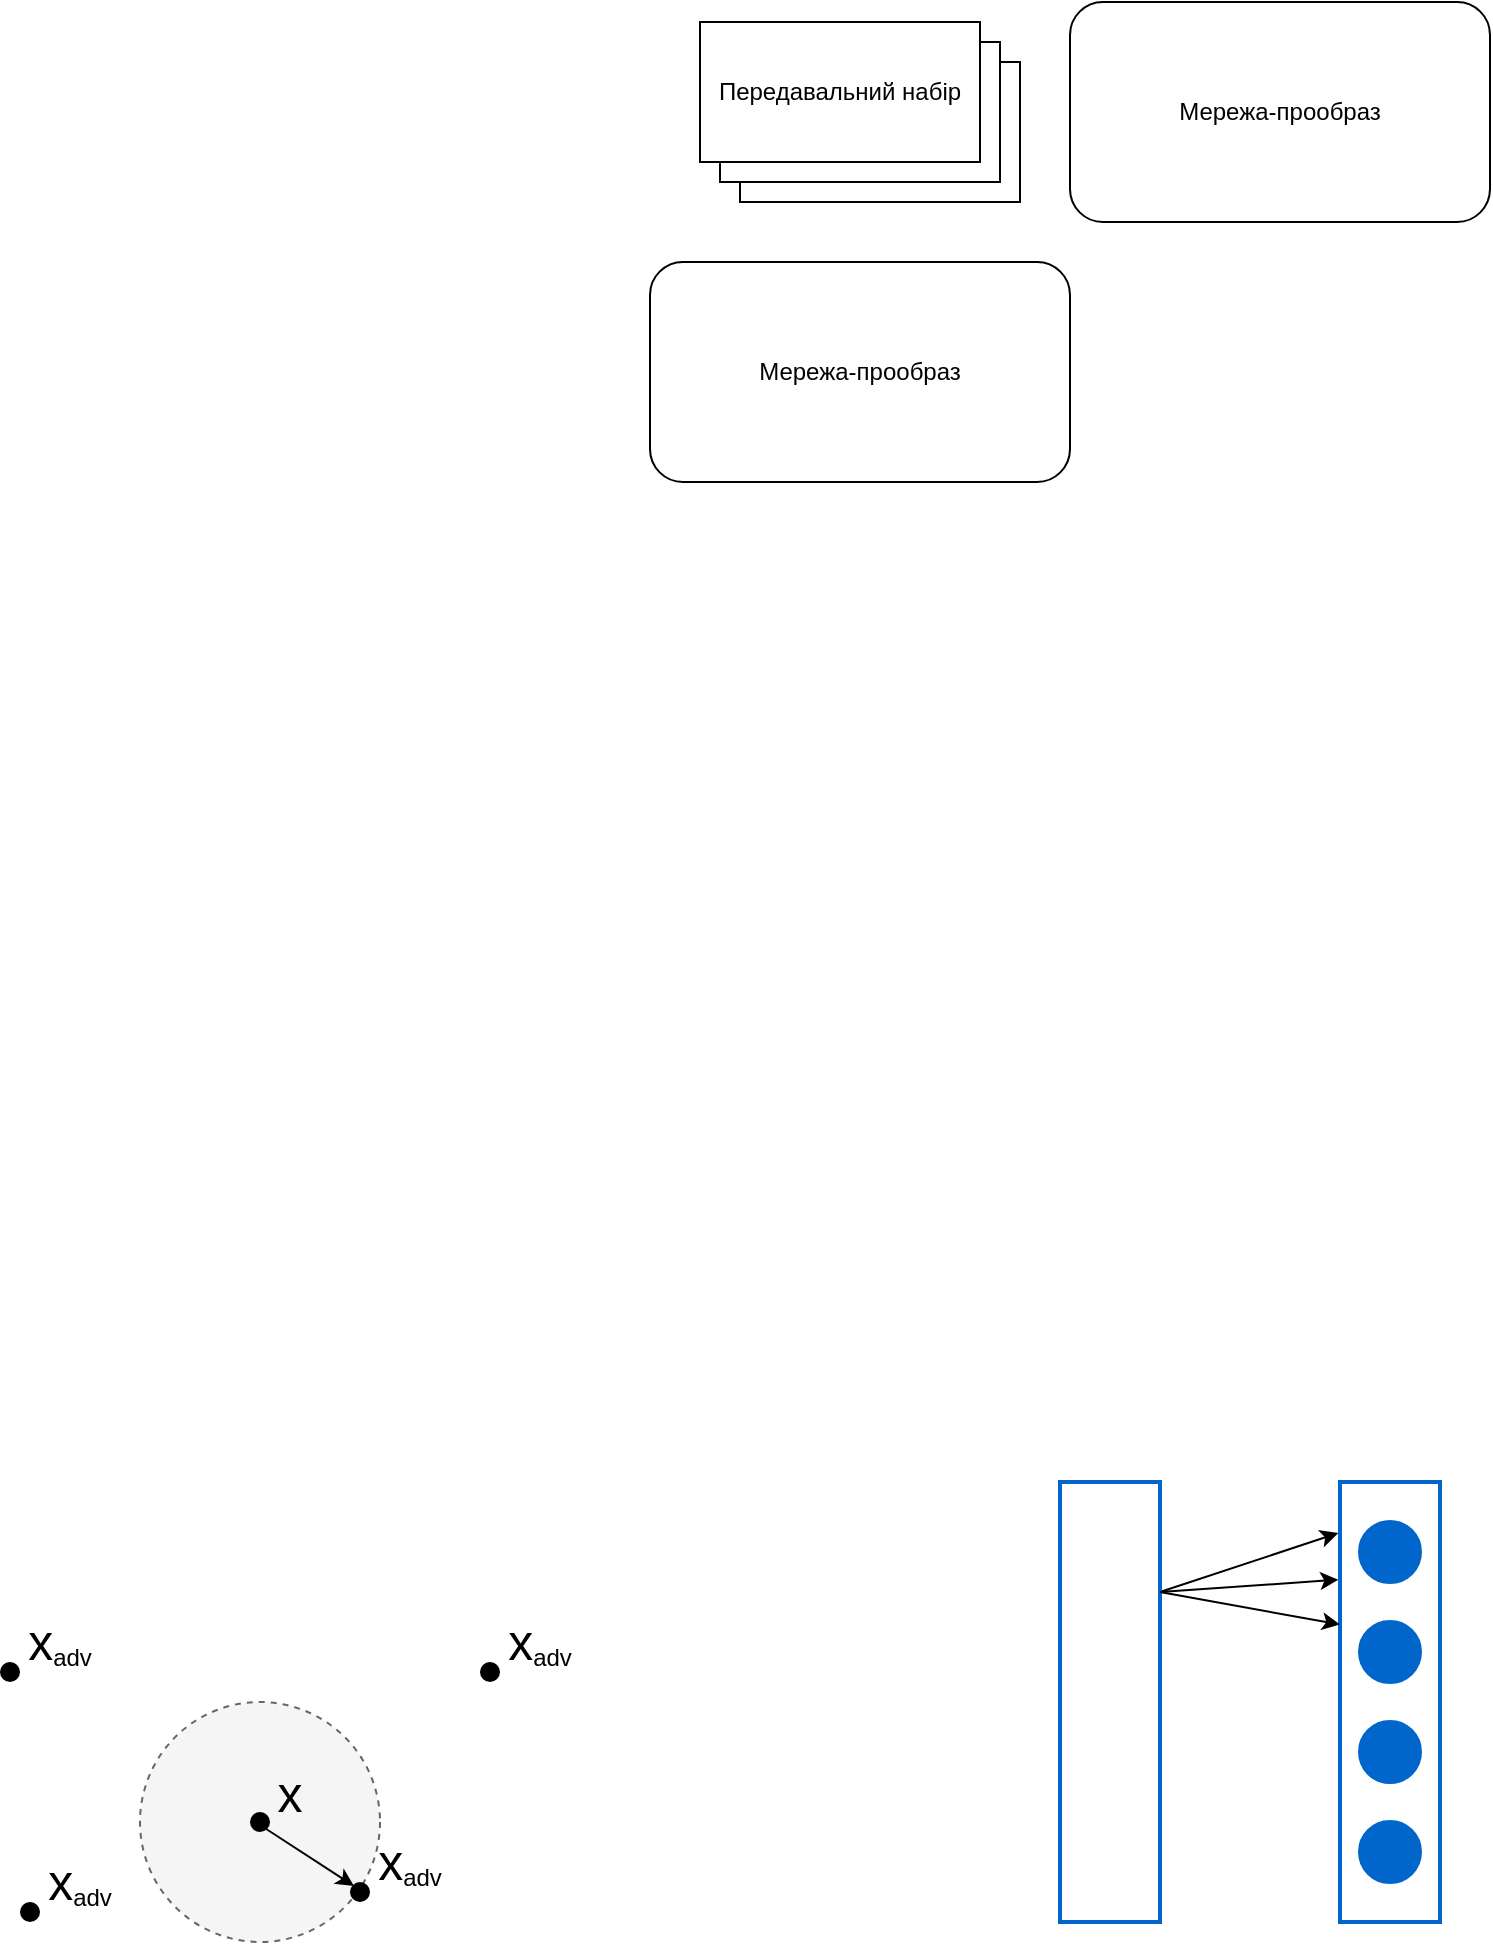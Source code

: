 <mxfile version="14.4.3" type="device"><diagram id="c5m-QcGrFsNn3pv_Anit" name="Page-1"><mxGraphModel dx="2620" dy="1647" grid="1" gridSize="10" guides="1" tooltips="1" connect="1" arrows="1" fold="1" page="1" pageScale="1" pageWidth="850" pageHeight="1100" math="0" shadow="0"><root><mxCell id="0"/><mxCell id="1" parent="0"/><mxCell id="4KWORVi6n_GHFt5preJx-3" value="" style="ellipse;whiteSpace=wrap;html=1;aspect=fixed;strokeWidth=1;fillColor=#f5f5f5;dashed=1;strokeColor=#666666;fontColor=#333333;" parent="1" vertex="1"><mxGeometry x="100" y="950" width="120" height="120" as="geometry"/></mxCell><mxCell id="4KWORVi6n_GHFt5preJx-8" value="" style="group" parent="1" vertex="1" connectable="0"><mxGeometry x="155" y="985" width="40" height="30" as="geometry"/></mxCell><mxCell id="4KWORVi6n_GHFt5preJx-4" value="" style="shape=ellipse;strokeColor=none;html=1;fillColor=#000000;" parent="4KWORVi6n_GHFt5preJx-8" vertex="1"><mxGeometry y="20" width="10" height="10" as="geometry"/></mxCell><mxCell id="4KWORVi6n_GHFt5preJx-7" value="&lt;font size=&quot;1&quot;&gt;&lt;span style=&quot;font-size: 25px&quot;&gt;x&lt;/span&gt;&lt;/font&gt;" style="text;html=1;strokeColor=none;fillColor=none;align=center;verticalAlign=middle;whiteSpace=wrap;rounded=0;strokeWidth=2;" parent="4KWORVi6n_GHFt5preJx-8" vertex="1"><mxGeometry width="40" height="20" as="geometry"/></mxCell><mxCell id="4KWORVi6n_GHFt5preJx-33" value="" style="group" parent="1" vertex="1" connectable="0"><mxGeometry x="30" y="910" width="50" height="30" as="geometry"/></mxCell><mxCell id="4KWORVi6n_GHFt5preJx-23" value="" style="group" parent="4KWORVi6n_GHFt5preJx-33" vertex="1" connectable="0"><mxGeometry x="10" width="40" height="30" as="geometry"/></mxCell><mxCell id="4KWORVi6n_GHFt5preJx-25" value="&lt;font size=&quot;1&quot;&gt;&lt;span style=&quot;font-size: 25px&quot;&gt;x&lt;/span&gt;&lt;sub&gt;&lt;font style=&quot;font-size: 12px&quot;&gt;adv&lt;/font&gt;&lt;/sub&gt;&lt;/font&gt;" style="text;html=1;strokeColor=none;fillColor=none;align=center;verticalAlign=middle;whiteSpace=wrap;rounded=0;strokeWidth=2;" parent="4KWORVi6n_GHFt5preJx-23" vertex="1"><mxGeometry width="40" height="20" as="geometry"/></mxCell><mxCell id="4KWORVi6n_GHFt5preJx-24" value="" style="shape=ellipse;strokeColor=none;html=1;fillColor=#000000;" parent="4KWORVi6n_GHFt5preJx-33" vertex="1"><mxGeometry y="20" width="10" height="10" as="geometry"/></mxCell><mxCell id="4KWORVi6n_GHFt5preJx-39" value="" style="group" parent="1" vertex="1" connectable="0"><mxGeometry x="205" y="1020" width="50" height="30" as="geometry"/></mxCell><mxCell id="4KWORVi6n_GHFt5preJx-40" value="" style="group" parent="4KWORVi6n_GHFt5preJx-39" vertex="1" connectable="0"><mxGeometry x="10" width="40" height="30" as="geometry"/></mxCell><mxCell id="4KWORVi6n_GHFt5preJx-41" value="&lt;font size=&quot;1&quot;&gt;&lt;span style=&quot;font-size: 25px&quot;&gt;x&lt;/span&gt;&lt;sub&gt;&lt;font style=&quot;font-size: 12px&quot;&gt;adv&lt;/font&gt;&lt;/sub&gt;&lt;/font&gt;" style="text;html=1;strokeColor=none;fillColor=none;align=center;verticalAlign=middle;whiteSpace=wrap;rounded=0;strokeWidth=2;" parent="4KWORVi6n_GHFt5preJx-40" vertex="1"><mxGeometry width="40" height="20" as="geometry"/></mxCell><mxCell id="4KWORVi6n_GHFt5preJx-42" value="" style="shape=ellipse;strokeColor=none;html=1;fillColor=#000000;" parent="4KWORVi6n_GHFt5preJx-39" vertex="1"><mxGeometry y="20" width="10" height="10" as="geometry"/></mxCell><mxCell id="4KWORVi6n_GHFt5preJx-49" value="" style="group" parent="1" vertex="1" connectable="0"><mxGeometry x="270" y="910" width="50" height="30" as="geometry"/></mxCell><mxCell id="4KWORVi6n_GHFt5preJx-50" value="" style="group" parent="4KWORVi6n_GHFt5preJx-49" vertex="1" connectable="0"><mxGeometry x="10" width="40" height="30" as="geometry"/></mxCell><mxCell id="4KWORVi6n_GHFt5preJx-51" value="&lt;font size=&quot;1&quot;&gt;&lt;span style=&quot;font-size: 25px&quot;&gt;x&lt;/span&gt;&lt;sub&gt;&lt;font style=&quot;font-size: 12px&quot;&gt;adv&lt;/font&gt;&lt;/sub&gt;&lt;/font&gt;" style="text;html=1;strokeColor=none;fillColor=none;align=center;verticalAlign=middle;whiteSpace=wrap;rounded=0;strokeWidth=2;" parent="4KWORVi6n_GHFt5preJx-50" vertex="1"><mxGeometry width="40" height="20" as="geometry"/></mxCell><mxCell id="4KWORVi6n_GHFt5preJx-52" value="" style="shape=ellipse;strokeColor=none;html=1;fillColor=#000000;" parent="4KWORVi6n_GHFt5preJx-49" vertex="1"><mxGeometry y="20" width="10" height="10" as="geometry"/></mxCell><mxCell id="4KWORVi6n_GHFt5preJx-53" value="" style="group" parent="1" vertex="1" connectable="0"><mxGeometry x="40" y="1030" width="50" height="30" as="geometry"/></mxCell><mxCell id="4KWORVi6n_GHFt5preJx-54" value="" style="group" parent="4KWORVi6n_GHFt5preJx-53" vertex="1" connectable="0"><mxGeometry x="10" width="40" height="30" as="geometry"/></mxCell><mxCell id="4KWORVi6n_GHFt5preJx-55" value="&lt;font size=&quot;1&quot;&gt;&lt;span style=&quot;font-size: 25px&quot;&gt;x&lt;/span&gt;&lt;sub&gt;&lt;font style=&quot;font-size: 12px&quot;&gt;adv&lt;/font&gt;&lt;/sub&gt;&lt;/font&gt;" style="text;html=1;strokeColor=none;fillColor=none;align=center;verticalAlign=middle;whiteSpace=wrap;rounded=0;strokeWidth=2;" parent="4KWORVi6n_GHFt5preJx-54" vertex="1"><mxGeometry width="40" height="20" as="geometry"/></mxCell><mxCell id="4KWORVi6n_GHFt5preJx-56" value="" style="shape=ellipse;strokeColor=none;html=1;fillColor=#000000;" parent="4KWORVi6n_GHFt5preJx-53" vertex="1"><mxGeometry y="20" width="10" height="10" as="geometry"/></mxCell><mxCell id="4KWORVi6n_GHFt5preJx-62" style="edgeStyle=none;rounded=0;orthogonalLoop=1;jettySize=auto;html=1;exitX=0.793;exitY=0.837;exitDx=0;exitDy=0;exitPerimeter=0;" parent="1" source="4KWORVi6n_GHFt5preJx-4" edge="1"><mxGeometry relative="1" as="geometry"><mxPoint x="207" y="1042" as="targetPoint"/></mxGeometry></mxCell><mxCell id="4KWORVi6n_GHFt5preJx-63" value="" style="rounded=0;whiteSpace=wrap;html=1;strokeWidth=2;strokeColor=#0066CC;fillColor=none;" parent="1" vertex="1"><mxGeometry x="700" y="840" width="50" height="220" as="geometry"/></mxCell><mxCell id="4KWORVi6n_GHFt5preJx-64" value="" style="ellipse;whiteSpace=wrap;html=1;aspect=fixed;strokeWidth=2;strokeColor=#0066CC;fillColor=#0066CC;" parent="1" vertex="1"><mxGeometry x="710" y="860" width="30" height="30" as="geometry"/></mxCell><mxCell id="4KWORVi6n_GHFt5preJx-65" value="" style="ellipse;whiteSpace=wrap;html=1;aspect=fixed;strokeWidth=2;strokeColor=#0066CC;fillColor=#0066CC;" parent="1" vertex="1"><mxGeometry x="710" y="910" width="30" height="30" as="geometry"/></mxCell><mxCell id="4KWORVi6n_GHFt5preJx-66" value="" style="ellipse;whiteSpace=wrap;html=1;aspect=fixed;strokeWidth=2;strokeColor=#0066CC;fillColor=#0066CC;" parent="1" vertex="1"><mxGeometry x="710" y="960" width="30" height="30" as="geometry"/></mxCell><mxCell id="4KWORVi6n_GHFt5preJx-67" value="" style="ellipse;whiteSpace=wrap;html=1;aspect=fixed;strokeWidth=2;strokeColor=#0066CC;fillColor=#0066CC;" parent="1" vertex="1"><mxGeometry x="710" y="1010" width="30" height="30" as="geometry"/></mxCell><mxCell id="4KWORVi6n_GHFt5preJx-70" style="edgeStyle=none;rounded=0;orthogonalLoop=1;jettySize=auto;html=1;exitX=1;exitY=0.25;exitDx=0;exitDy=0;entryX=-0.017;entryY=0.116;entryDx=0;entryDy=0;entryPerimeter=0;" parent="1" source="4KWORVi6n_GHFt5preJx-68" target="4KWORVi6n_GHFt5preJx-63" edge="1"><mxGeometry relative="1" as="geometry"/></mxCell><mxCell id="4KWORVi6n_GHFt5preJx-68" value="" style="rounded=0;whiteSpace=wrap;html=1;strokeWidth=2;strokeColor=#0066CC;fillColor=none;" parent="1" vertex="1"><mxGeometry x="560" y="840" width="50" height="220" as="geometry"/></mxCell><mxCell id="4KWORVi6n_GHFt5preJx-71" style="edgeStyle=none;rounded=0;orthogonalLoop=1;jettySize=auto;html=1;exitX=1;exitY=0.25;exitDx=0;exitDy=0;entryX=-0.017;entryY=0.222;entryDx=0;entryDy=0;entryPerimeter=0;" parent="1" source="4KWORVi6n_GHFt5preJx-68" target="4KWORVi6n_GHFt5preJx-63" edge="1"><mxGeometry relative="1" as="geometry"><mxPoint x="620" y="905" as="sourcePoint"/><mxPoint x="709.15" y="875.52" as="targetPoint"/></mxGeometry></mxCell><mxCell id="4KWORVi6n_GHFt5preJx-72" style="edgeStyle=none;rounded=0;orthogonalLoop=1;jettySize=auto;html=1;exitX=1;exitY=0.25;exitDx=0;exitDy=0;entryX=0;entryY=0.324;entryDx=0;entryDy=0;entryPerimeter=0;" parent="1" source="4KWORVi6n_GHFt5preJx-68" target="4KWORVi6n_GHFt5preJx-63" edge="1"><mxGeometry relative="1" as="geometry"><mxPoint x="620" y="905" as="sourcePoint"/><mxPoint x="709.15" y="898.84" as="targetPoint"/></mxGeometry></mxCell><mxCell id="w-RalmJlyC-4jELh9vKT-2" value="" style="rounded=0;whiteSpace=wrap;html=1;" vertex="1" parent="1"><mxGeometry x="400" y="130" width="140" height="70" as="geometry"/></mxCell><mxCell id="w-RalmJlyC-4jELh9vKT-3" value="" style="rounded=0;whiteSpace=wrap;html=1;" vertex="1" parent="1"><mxGeometry x="390" y="120" width="140" height="70" as="geometry"/></mxCell><mxCell id="w-RalmJlyC-4jELh9vKT-4" value="Передавальний набір" style="rounded=0;whiteSpace=wrap;html=1;" vertex="1" parent="1"><mxGeometry x="380" y="110" width="140" height="70" as="geometry"/></mxCell><mxCell id="w-RalmJlyC-4jELh9vKT-5" value="Мережа-прообраз" style="rounded=1;whiteSpace=wrap;html=1;" vertex="1" parent="1"><mxGeometry x="355" y="230" width="210" height="110" as="geometry"/></mxCell><mxCell id="w-RalmJlyC-4jELh9vKT-6" value="Мережа-прообраз" style="rounded=1;whiteSpace=wrap;html=1;" vertex="1" parent="1"><mxGeometry x="565" y="100" width="210" height="110" as="geometry"/></mxCell></root></mxGraphModel></diagram></mxfile>